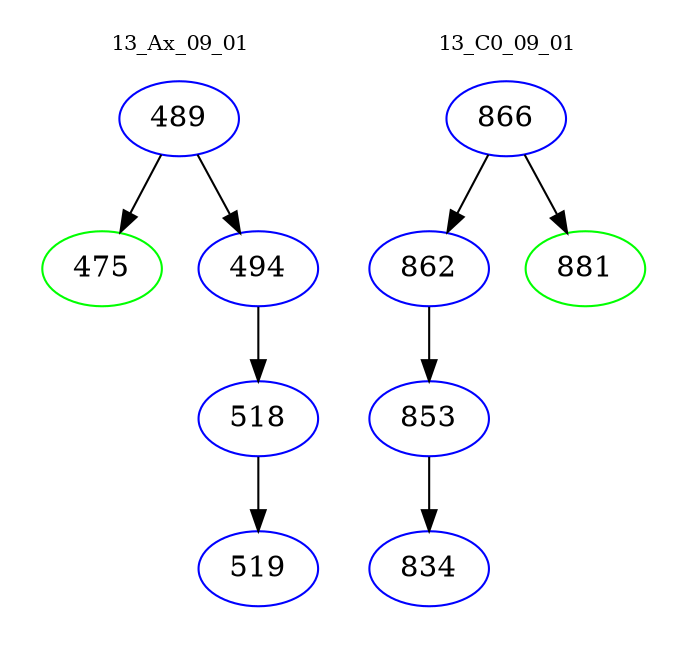 digraph{
subgraph cluster_0 {
color = white
label = "13_Ax_09_01";
fontsize=10;
T0_489 [label="489", color="blue"]
T0_489 -> T0_475 [color="black"]
T0_475 [label="475", color="green"]
T0_489 -> T0_494 [color="black"]
T0_494 [label="494", color="blue"]
T0_494 -> T0_518 [color="black"]
T0_518 [label="518", color="blue"]
T0_518 -> T0_519 [color="black"]
T0_519 [label="519", color="blue"]
}
subgraph cluster_1 {
color = white
label = "13_C0_09_01";
fontsize=10;
T1_866 [label="866", color="blue"]
T1_866 -> T1_862 [color="black"]
T1_862 [label="862", color="blue"]
T1_862 -> T1_853 [color="black"]
T1_853 [label="853", color="blue"]
T1_853 -> T1_834 [color="black"]
T1_834 [label="834", color="blue"]
T1_866 -> T1_881 [color="black"]
T1_881 [label="881", color="green"]
}
}
